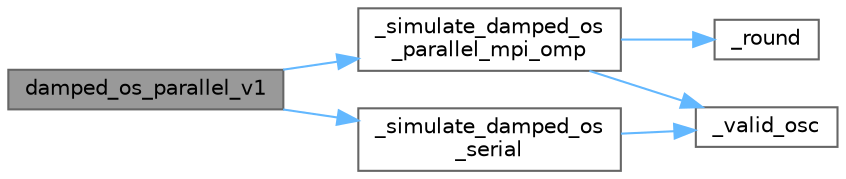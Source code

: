digraph "damped_os_parallel_v1"
{
 // LATEX_PDF_SIZE
  bgcolor="transparent";
  edge [fontname=Helvetica,fontsize=10,labelfontname=Helvetica,labelfontsize=10];
  node [fontname=Helvetica,fontsize=10,shape=box,height=0.2,width=0.4];
  rankdir="LR";
  Node1 [id="Node000001",label="damped_os_parallel_v1",height=0.2,width=0.4,color="gray40", fillcolor="grey60", style="filled", fontcolor="black",tooltip=" "];
  Node1 -> Node2 [id="edge1_Node000001_Node000002",color="steelblue1",style="solid",tooltip=" "];
  Node2 [id="Node000002",label="_simulate_damped_os\l_parallel_mpi_omp",height=0.2,width=0.4,color="grey40", fillcolor="white", style="filled",URL="$temp2_2oscpara_8c.html#aec2d55f0a005fd7ddf337d47627fc162",tooltip=" "];
  Node2 -> Node3 [id="edge2_Node000002_Node000003",color="steelblue1",style="solid",tooltip=" "];
  Node3 [id="Node000003",label="_round",height=0.2,width=0.4,color="grey40", fillcolor="white", style="filled",URL="$temp2_2utils_8c.html#ad976eead09c5a57066d65c7f8d81aff4",tooltip=" "];
  Node2 -> Node4 [id="edge3_Node000002_Node000004",color="steelblue1",style="solid",tooltip=" "];
  Node4 [id="Node000004",label="_valid_osc",height=0.2,width=0.4,color="grey40", fillcolor="white", style="filled",URL="$temp2_2utils_8c.html#a3a8c7c54bec29f705c3548852c58fc05",tooltip=" "];
  Node1 -> Node5 [id="edge4_Node000001_Node000005",color="steelblue1",style="solid",tooltip=" "];
  Node5 [id="Node000005",label="_simulate_damped_os\l_serial",height=0.2,width=0.4,color="grey40", fillcolor="white", style="filled",URL="$temp2_2oscserial_8c.html#acf745e64af70efa99c07de97ad7156e2",tooltip="This function simulates simple harmonic motion (Simple Spring Motion) using numerical solution of ste..."];
  Node5 -> Node4 [id="edge5_Node000005_Node000004",color="steelblue1",style="solid",tooltip=" "];
}
